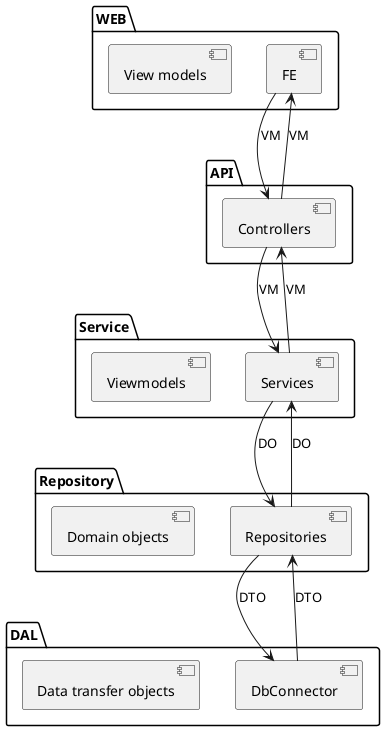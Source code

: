 @startuml

package "WEB"{
    [FE]
    [View models]
}

package "API"{
    [Controllers]
}
package "Service"{
    [Services]
    [Viewmodels]
}
package "Repository"{
    [Repositories]
    [Domain objects]
}
package "DAL"{
    [DbConnector]
    [Data transfer objects]
}
[FE] --> [Controllers] : VM
[Controllers] --> [Services] : VM
[Services] --> [Repositories] : DO
[Repositories] --> [DbConnector] : DTO

[FE] <-- [Controllers] : VM
[Controllers] <-- [Services] : VM
[Services] <-- [Repositories] : DO
[Repositories] <-- [DbConnector] : DTO

@enduml